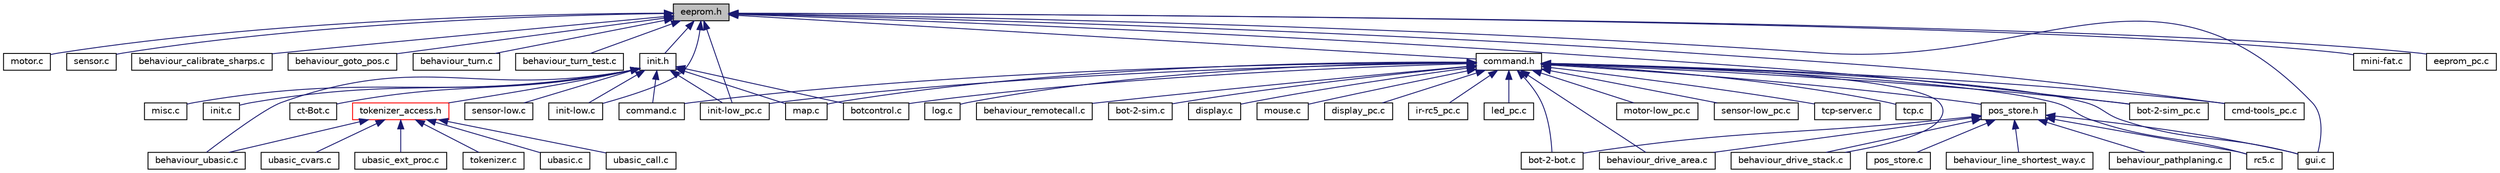 digraph G
{
  edge [fontname="Helvetica",fontsize="10",labelfontname="Helvetica",labelfontsize="10"];
  node [fontname="Helvetica",fontsize="10",shape=record];
  Node1 [label="eeprom.h",height=0.2,width=0.4,color="black", fillcolor="grey75", style="filled" fontcolor="black"];
  Node1 -> Node2 [dir="back",color="midnightblue",fontsize="10",style="solid",fontname="Helvetica"];
  Node2 [label="motor.c",height=0.2,width=0.4,color="black", fillcolor="white", style="filled",URL="$motor_8c.html",tooltip="High-Level-Routinen fuer die Motorsteuerung des c&#39;t-Bot."];
  Node1 -> Node3 [dir="back",color="midnightblue",fontsize="10",style="solid",fontname="Helvetica"];
  Node3 [label="sensor.c",height=0.2,width=0.4,color="black", fillcolor="white", style="filled",URL="$sensor_8c.html",tooltip="Architekturunabhaengiger Teil der Sensorsteuerung."];
  Node1 -> Node4 [dir="back",color="midnightblue",fontsize="10",style="solid",fontname="Helvetica"];
  Node4 [label="behaviour_calibrate_sharps.c",height=0.2,width=0.4,color="black", fillcolor="white", style="filled",URL="$behaviour__calibrate__sharps_8c.html",tooltip="Kalibriert die Distanzsensoren des Bots."];
  Node1 -> Node5 [dir="back",color="midnightblue",fontsize="10",style="solid",fontname="Helvetica"];
  Node5 [label="behaviour_goto_pos.c",height=0.2,width=0.4,color="black", fillcolor="white", style="filled",URL="$behaviour__goto__pos_8c.html",tooltip="Anfahren einer Position."];
  Node1 -> Node6 [dir="back",color="midnightblue",fontsize="10",style="solid",fontname="Helvetica"];
  Node6 [label="behaviour_turn.c",height=0.2,width=0.4,color="black", fillcolor="white", style="filled",URL="$behaviour__turn_8c.html",tooltip="Drehe den Bot."];
  Node1 -> Node7 [dir="back",color="midnightblue",fontsize="10",style="solid",fontname="Helvetica"];
  Node7 [label="behaviour_turn_test.c",height=0.2,width=0.4,color="black", fillcolor="white", style="filled",URL="$behaviour__turn__test_8c.html",tooltip="Fuehrt mehrere Drehungen mit bot_turn() aus und misst die Fehler."];
  Node1 -> Node8 [dir="back",color="midnightblue",fontsize="10",style="solid",fontname="Helvetica"];
  Node8 [label="command.h",height=0.2,width=0.4,color="black", fillcolor="white", style="filled",URL="$command_8h.html",tooltip="Kommando-Management."];
  Node8 -> Node9 [dir="back",color="midnightblue",fontsize="10",style="solid",fontname="Helvetica"];
  Node9 [label="bot-2-bot.c",height=0.2,width=0.4,color="black", fillcolor="white", style="filled",URL="$bot-2-bot_8c.html",tooltip="Bot-2-Bot-Kommunikation."];
  Node8 -> Node10 [dir="back",color="midnightblue",fontsize="10",style="solid",fontname="Helvetica"];
  Node10 [label="botcontrol.c",height=0.2,width=0.4,color="black", fillcolor="white", style="filled",URL="$botcontrol_8c.html",tooltip="High-level Steuerungsroutinen, z.B."];
  Node8 -> Node11 [dir="back",color="midnightblue",fontsize="10",style="solid",fontname="Helvetica"];
  Node11 [label="command.c",height=0.2,width=0.4,color="black", fillcolor="white", style="filled",URL="$command_8c.html",tooltip="Kommando-Management."];
  Node8 -> Node12 [dir="back",color="midnightblue",fontsize="10",style="solid",fontname="Helvetica"];
  Node12 [label="log.c",height=0.2,width=0.4,color="black", fillcolor="white", style="filled",URL="$log_8c.html",tooltip="Routinen zum Loggen von Informationen."];
  Node8 -> Node13 [dir="back",color="midnightblue",fontsize="10",style="solid",fontname="Helvetica"];
  Node13 [label="map.c",height=0.2,width=0.4,color="black", fillcolor="white", style="filled",URL="$map_8c.html",tooltip="Karte."];
  Node8 -> Node14 [dir="back",color="midnightblue",fontsize="10",style="solid",fontname="Helvetica"];
  Node14 [label="behaviour_drive_area.c",height=0.2,width=0.4,color="black", fillcolor="white", style="filled",URL="$behaviour__drive__area_8c.html",tooltip="Flaechendeckendes Fahren als Verhalten (Staubsauger)"];
  Node8 -> Node15 [dir="back",color="midnightblue",fontsize="10",style="solid",fontname="Helvetica"];
  Node15 [label="behaviour_drive_stack.c",height=0.2,width=0.4,color="black", fillcolor="white", style="filled",URL="$behaviour__drive__stack_8c.html",tooltip="Anfahren aller auf dem Stack befindlichen Punkte."];
  Node8 -> Node16 [dir="back",color="midnightblue",fontsize="10",style="solid",fontname="Helvetica"];
  Node16 [label="behaviour_remotecall.c",height=0.2,width=0.4,color="black", fillcolor="white", style="filled",URL="$behaviour__remotecall_8c.html",tooltip="Ruft auf ein Kommando hin andere Verhalten auf und bestaetigt dann ihre Ausfuehrung."];
  Node8 -> Node17 [dir="back",color="midnightblue",fontsize="10",style="solid",fontname="Helvetica"];
  Node17 [label="pos_store.h",height=0.2,width=0.4,color="black", fillcolor="white", style="filled",URL="$pos__store_8h.html",tooltip="Implementierung eines Positionsspeichers mit den ueblichen Stackbefehlen push(), pop() und FIFO-Befeh..."];
  Node17 -> Node9 [dir="back",color="midnightblue",fontsize="10",style="solid",fontname="Helvetica"];
  Node17 -> Node18 [dir="back",color="midnightblue",fontsize="10",style="solid",fontname="Helvetica"];
  Node18 [label="pos_store.c",height=0.2,width=0.4,color="black", fillcolor="white", style="filled",URL="$pos__store_8c.html",tooltip="Implementierung eines Positionsspeichers mit den ueblichen Stackbefehlen push(), pop() und FIFO-Befeh..."];
  Node17 -> Node14 [dir="back",color="midnightblue",fontsize="10",style="solid",fontname="Helvetica"];
  Node17 -> Node15 [dir="back",color="midnightblue",fontsize="10",style="solid",fontname="Helvetica"];
  Node17 -> Node19 [dir="back",color="midnightblue",fontsize="10",style="solid",fontname="Helvetica"];
  Node19 [label="behaviour_line_shortest_way.c",height=0.2,width=0.4,color="black", fillcolor="white", style="filled",URL="$behaviour__line__shortest__way_8c.html",tooltip="Linienverfolger, der an Kreuzungen eine bestimmte Vorzugsrichtung einschlaegt (links) und diesen Weg ..."];
  Node17 -> Node20 [dir="back",color="midnightblue",fontsize="10",style="solid",fontname="Helvetica"];
  Node20 [label="behaviour_pathplaning.c",height=0.2,width=0.4,color="black", fillcolor="white", style="filled",URL="$behaviour__pathplaning_8c.html",tooltip="Wave-Pfadplanungsverhalten."];
  Node17 -> Node21 [dir="back",color="midnightblue",fontsize="10",style="solid",fontname="Helvetica"];
  Node21 [label="gui.c",height=0.2,width=0.4,color="black", fillcolor="white", style="filled",URL="$gui_8c.html",tooltip="Display-GUI des Bots."];
  Node17 -> Node22 [dir="back",color="midnightblue",fontsize="10",style="solid",fontname="Helvetica"];
  Node22 [label="rc5.c",height=0.2,width=0.4,color="black", fillcolor="white", style="filled",URL="$rc5_8c.html",tooltip="RC5-Fernbedienung / Basic-Tasten-Handler."];
  Node8 -> Node23 [dir="back",color="midnightblue",fontsize="10",style="solid",fontname="Helvetica"];
  Node23 [label="bot-2-sim.c",height=0.2,width=0.4,color="black", fillcolor="white", style="filled",URL="$bot-2-sim_8c.html",tooltip="Verbindung zwischen c&#39;t-Bot und c&#39;t-Sim."];
  Node8 -> Node24 [dir="back",color="midnightblue",fontsize="10",style="solid",fontname="Helvetica"];
  Node24 [label="display.c",height=0.2,width=0.4,color="black", fillcolor="white", style="filled",URL="$display_8c.html",tooltip="Routinen zur Displaysteuerung."];
  Node8 -> Node25 [dir="back",color="midnightblue",fontsize="10",style="solid",fontname="Helvetica"];
  Node25 [label="mouse.c",height=0.2,width=0.4,color="black", fillcolor="white", style="filled",URL="$mouse_8c.html",tooltip="Routinen fuer die Ansteuerung eines opt. Maussensors."];
  Node8 -> Node26 [dir="back",color="midnightblue",fontsize="10",style="solid",fontname="Helvetica"];
  Node26 [label="bot-2-sim_pc.c",height=0.2,width=0.4,color="black", fillcolor="white", style="filled",URL="$bot-2-sim__pc_8c.html",tooltip="Verbindung c&#39;t-Bot zu c&#39;t-Sim."];
  Node8 -> Node27 [dir="back",color="midnightblue",fontsize="10",style="solid",fontname="Helvetica"];
  Node27 [label="cmd-tools_pc.c",height=0.2,width=0.4,color="black", fillcolor="white", style="filled",URL="$cmd-tools__pc_8c.html",tooltip="Funktionen, die per Commandline-Switch aufgerufen werden koennen."];
  Node8 -> Node28 [dir="back",color="midnightblue",fontsize="10",style="solid",fontname="Helvetica"];
  Node28 [label="display_pc.c",height=0.2,width=0.4,color="black", fillcolor="white", style="filled",URL="$display__pc_8c.html",tooltip="Routinen zur Displaysteuerung."];
  Node8 -> Node29 [dir="back",color="midnightblue",fontsize="10",style="solid",fontname="Helvetica"];
  Node29 [label="init-low_pc.c",height=0.2,width=0.4,color="black", fillcolor="white", style="filled",URL="$init-low__pc_8c.html",tooltip="Initialisierungsroutinen fuer PC."];
  Node8 -> Node30 [dir="back",color="midnightblue",fontsize="10",style="solid",fontname="Helvetica"];
  Node30 [label="ir-rc5_pc.c",height=0.2,width=0.4,color="black", fillcolor="white", style="filled",URL="$ir-rc5__pc_8c.html",tooltip="Routinen fuer die Dekodierung von RC5-Fernbedienungs-Codes."];
  Node8 -> Node31 [dir="back",color="midnightblue",fontsize="10",style="solid",fontname="Helvetica"];
  Node31 [label="led_pc.c",height=0.2,width=0.4,color="black", fillcolor="white", style="filled",URL="$led__pc_8c.html",tooltip="Routinen zur LED-Steuerung."];
  Node8 -> Node32 [dir="back",color="midnightblue",fontsize="10",style="solid",fontname="Helvetica"];
  Node32 [label="motor-low_pc.c",height=0.2,width=0.4,color="black", fillcolor="white", style="filled",URL="$motor-low__pc_8c.html",tooltip="Low-Level Routinen fuer die Motorsteuerung des c&#39;t-Bots."];
  Node8 -> Node33 [dir="back",color="midnightblue",fontsize="10",style="solid",fontname="Helvetica"];
  Node33 [label="sensor-low_pc.c",height=0.2,width=0.4,color="black", fillcolor="white", style="filled",URL="$sensor-low__pc_8c.html",tooltip="Low-Level Routinen fuer die Sensor Steuerung des c&#39;t-Bots."];
  Node8 -> Node34 [dir="back",color="midnightblue",fontsize="10",style="solid",fontname="Helvetica"];
  Node34 [label="tcp-server.c",height=0.2,width=0.4,color="black", fillcolor="white", style="filled",URL="$tcp-server_8c.html",tooltip="Demo-TCP-Server."];
  Node8 -> Node35 [dir="back",color="midnightblue",fontsize="10",style="solid",fontname="Helvetica"];
  Node35 [label="tcp.c",height=0.2,width=0.4,color="black", fillcolor="white", style="filled",URL="$tcp_8c.html",tooltip="TCP/IP-Kommunikation."];
  Node8 -> Node21 [dir="back",color="midnightblue",fontsize="10",style="solid",fontname="Helvetica"];
  Node8 -> Node22 [dir="back",color="midnightblue",fontsize="10",style="solid",fontname="Helvetica"];
  Node1 -> Node36 [dir="back",color="midnightblue",fontsize="10",style="solid",fontname="Helvetica"];
  Node36 [label="init.h",height=0.2,width=0.4,color="black", fillcolor="white", style="filled",URL="$init_8h.html",tooltip="Initialisierungsroutinen."];
  Node36 -> Node10 [dir="back",color="midnightblue",fontsize="10",style="solid",fontname="Helvetica"];
  Node36 -> Node11 [dir="back",color="midnightblue",fontsize="10",style="solid",fontname="Helvetica"];
  Node36 -> Node37 [dir="back",color="midnightblue",fontsize="10",style="solid",fontname="Helvetica"];
  Node37 [label="ct-Bot.c",height=0.2,width=0.4,color="black", fillcolor="white", style="filled",URL="$ct-Bot_8c.html",tooltip="Bot-Hauptprogramm."];
  Node36 -> Node38 [dir="back",color="midnightblue",fontsize="10",style="solid",fontname="Helvetica"];
  Node38 [label="init.c",height=0.2,width=0.4,color="black", fillcolor="white", style="filled",URL="$init_8c.html",tooltip="Initialisierungsroutinen."];
  Node36 -> Node13 [dir="back",color="midnightblue",fontsize="10",style="solid",fontname="Helvetica"];
  Node36 -> Node39 [dir="back",color="midnightblue",fontsize="10",style="solid",fontname="Helvetica"];
  Node39 [label="behaviour_ubasic.c",height=0.2,width=0.4,color="black", fillcolor="white", style="filled",URL="$behaviour__ubasic_8c.html",tooltip="Basic-Interpreter als Verhalten."];
  Node36 -> Node40 [dir="back",color="midnightblue",fontsize="10",style="solid",fontname="Helvetica"];
  Node40 [label="tokenizer_access.h",height=0.2,width=0.4,color="red", fillcolor="white", style="filled",URL="$tokenizer__access_8h.html"];
  Node40 -> Node39 [dir="back",color="midnightblue",fontsize="10",style="solid",fontname="Helvetica"];
  Node40 -> Node41 [dir="back",color="midnightblue",fontsize="10",style="solid",fontname="Helvetica"];
  Node41 [label="tokenizer.c",height=0.2,width=0.4,color="black", fillcolor="white", style="filled",URL="$tokenizer_8c.html"];
  Node40 -> Node42 [dir="back",color="midnightblue",fontsize="10",style="solid",fontname="Helvetica"];
  Node42 [label="ubasic.c",height=0.2,width=0.4,color="black", fillcolor="white", style="filled",URL="$ubasic_8c.html"];
  Node40 -> Node43 [dir="back",color="midnightblue",fontsize="10",style="solid",fontname="Helvetica"];
  Node43 [label="ubasic_call.c",height=0.2,width=0.4,color="black", fillcolor="white", style="filled",URL="$ubasic__call_8c.html"];
  Node40 -> Node44 [dir="back",color="midnightblue",fontsize="10",style="solid",fontname="Helvetica"];
  Node44 [label="ubasic_cvars.c",height=0.2,width=0.4,color="black", fillcolor="white", style="filled",URL="$ubasic__cvars_8c.html"];
  Node40 -> Node45 [dir="back",color="midnightblue",fontsize="10",style="solid",fontname="Helvetica"];
  Node45 [label="ubasic_ext_proc.c",height=0.2,width=0.4,color="black", fillcolor="white", style="filled",URL="$ubasic__ext__proc_8c.html"];
  Node36 -> Node46 [dir="back",color="midnightblue",fontsize="10",style="solid",fontname="Helvetica"];
  Node46 [label="init-low.c",height=0.2,width=0.4,color="black", fillcolor="white", style="filled",URL="$init-low_8c.html",tooltip="Initialisierungsroutinen fuer MCU."];
  Node36 -> Node47 [dir="back",color="midnightblue",fontsize="10",style="solid",fontname="Helvetica"];
  Node47 [label="sensor-low.c",height=0.2,width=0.4,color="black", fillcolor="white", style="filled",URL="$sensor-low_8c.html",tooltip="Low-Level Routinen fuer die Sensor Steuerung des c&#39;t-Bots."];
  Node36 -> Node29 [dir="back",color="midnightblue",fontsize="10",style="solid",fontname="Helvetica"];
  Node36 -> Node48 [dir="back",color="midnightblue",fontsize="10",style="solid",fontname="Helvetica"];
  Node48 [label="misc.c",height=0.2,width=0.4,color="black", fillcolor="white", style="filled",URL="$misc_8c.html",tooltip="Sonstige Display-Anzeigefunktionen, die in keine andere Datei so richtig passen."];
  Node1 -> Node46 [dir="back",color="midnightblue",fontsize="10",style="solid",fontname="Helvetica"];
  Node1 -> Node49 [dir="back",color="midnightblue",fontsize="10",style="solid",fontname="Helvetica"];
  Node49 [label="mini-fat.c",height=0.2,width=0.4,color="black", fillcolor="white", style="filled",URL="$mini-fat_8c.html",tooltip="Routinen zum Auffinden von markierten Files auf einer MMC-Karte."];
  Node1 -> Node26 [dir="back",color="midnightblue",fontsize="10",style="solid",fontname="Helvetica"];
  Node1 -> Node27 [dir="back",color="midnightblue",fontsize="10",style="solid",fontname="Helvetica"];
  Node1 -> Node50 [dir="back",color="midnightblue",fontsize="10",style="solid",fontname="Helvetica"];
  Node50 [label="eeprom_pc.c",height=0.2,width=0.4,color="black", fillcolor="white", style="filled",URL="$eeprom__pc_8c.html",tooltip="Low-Level Routinen fuer den Zugriff auf das emulierte EEPROM des Sim-c&#39;t-Bots."];
  Node1 -> Node29 [dir="back",color="midnightblue",fontsize="10",style="solid",fontname="Helvetica"];
  Node1 -> Node21 [dir="back",color="midnightblue",fontsize="10",style="solid",fontname="Helvetica"];
}
